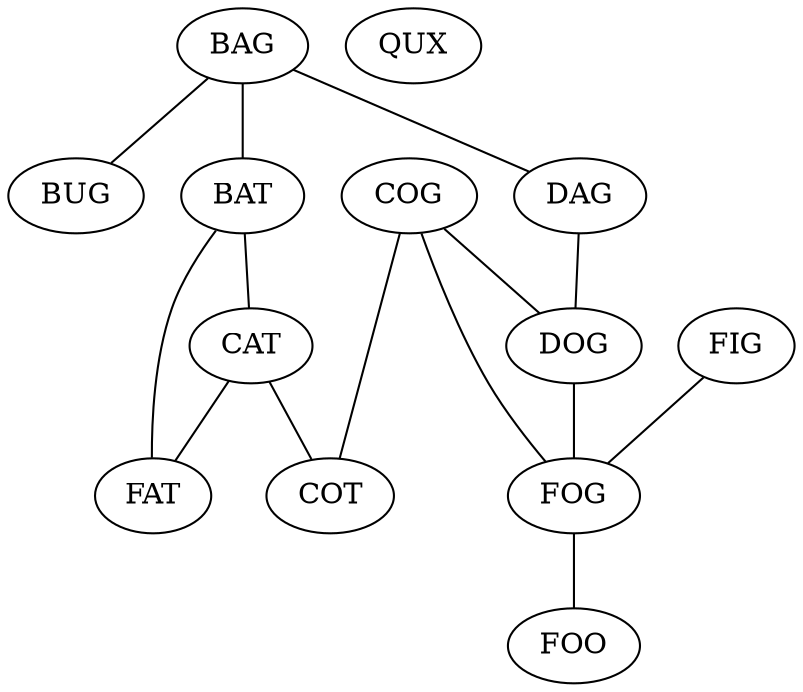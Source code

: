 digraph example {
"BAG" -> "BAT"[dir=none] ;
"BAG" -> "BUG"[dir=none] ;
"BAG" -> "DAG"[dir=none] ;

"BAT" -> "CAT"[dir=none] ;
"BAT" -> "FAT"[dir=none] ;

"CAT" -> "COT"[dir=none] ;
"CAT" -> "FAT"[dir=none] ;

"COG" -> "COT"[dir=none] ;
"COG" -> "DOG"[dir=none] ;
"COG" -> "FOG"[dir=none] ;

"DAG" -> "DOG"[dir=none] ;

"DOG" -> "FOG"[dir=none] ;

"FIG" -> "FOG"[dir=none] ;

"FOG" -> "FOO"[dir=none] ;

"QUX"


}
